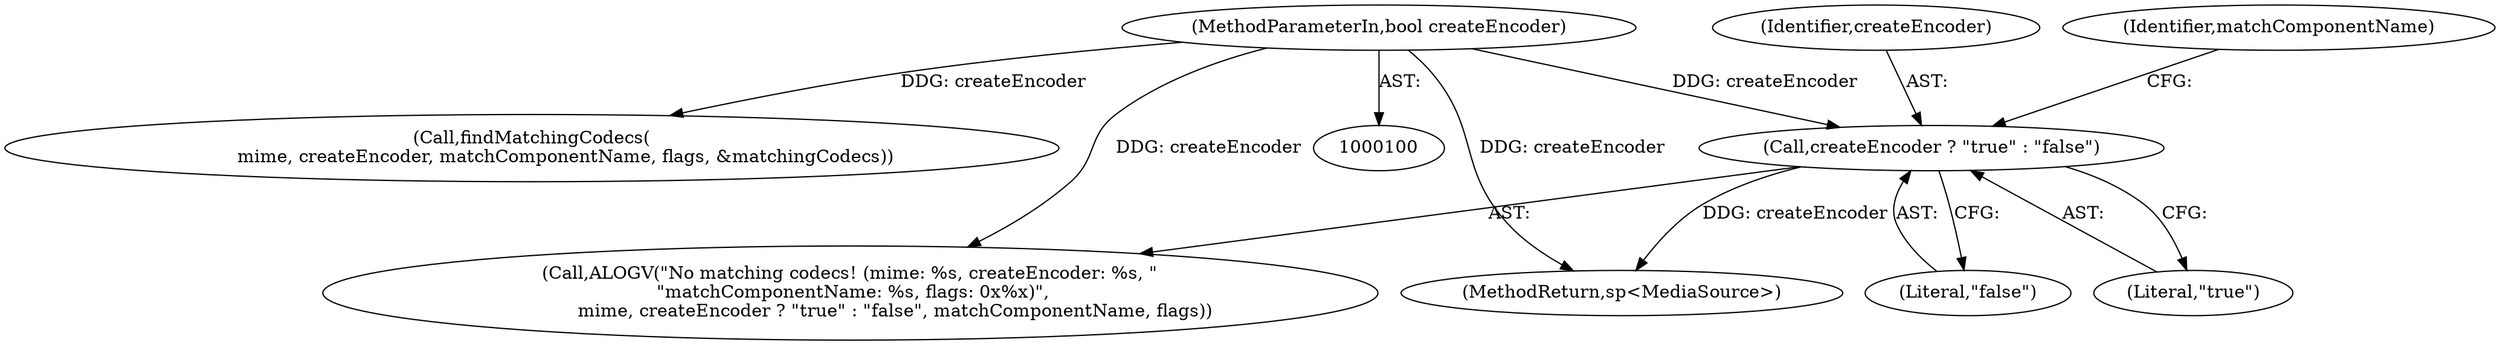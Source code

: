 digraph "0_Android_0bb5ced60304da7f61478ffd359e7ba65d72f181_0@API" {
"1000148" [label="(Call,createEncoder ? \"true\" : \"false\")"];
"1000103" [label="(MethodParameterIn,bool createEncoder)"];
"1000145" [label="(Call,ALOGV(\"No matching codecs! (mime: %s, createEncoder: %s, \"\n \"matchComponentName: %s, flags: 0x%x)\",\n                mime, createEncoder ? \"true\" : \"false\", matchComponentName, flags))"];
"1000135" [label="(Call,findMatchingCodecs(\n            mime, createEncoder, matchComponentName, flags, &matchingCodecs))"];
"1000103" [label="(MethodParameterIn,bool createEncoder)"];
"1000149" [label="(Identifier,createEncoder)"];
"1000148" [label="(Call,createEncoder ? \"true\" : \"false\")"];
"1000152" [label="(Identifier,matchComponentName)"];
"1000151" [label="(Literal,\"false\")"];
"1000150" [label="(Literal,\"true\")"];
"1000264" [label="(MethodReturn,sp<MediaSource>)"];
"1000148" -> "1000145"  [label="AST: "];
"1000148" -> "1000150"  [label="CFG: "];
"1000148" -> "1000151"  [label="CFG: "];
"1000149" -> "1000148"  [label="AST: "];
"1000150" -> "1000148"  [label="AST: "];
"1000151" -> "1000148"  [label="AST: "];
"1000152" -> "1000148"  [label="CFG: "];
"1000148" -> "1000264"  [label="DDG: createEncoder"];
"1000103" -> "1000148"  [label="DDG: createEncoder"];
"1000103" -> "1000100"  [label="AST: "];
"1000103" -> "1000264"  [label="DDG: createEncoder"];
"1000103" -> "1000135"  [label="DDG: createEncoder"];
"1000103" -> "1000145"  [label="DDG: createEncoder"];
}
